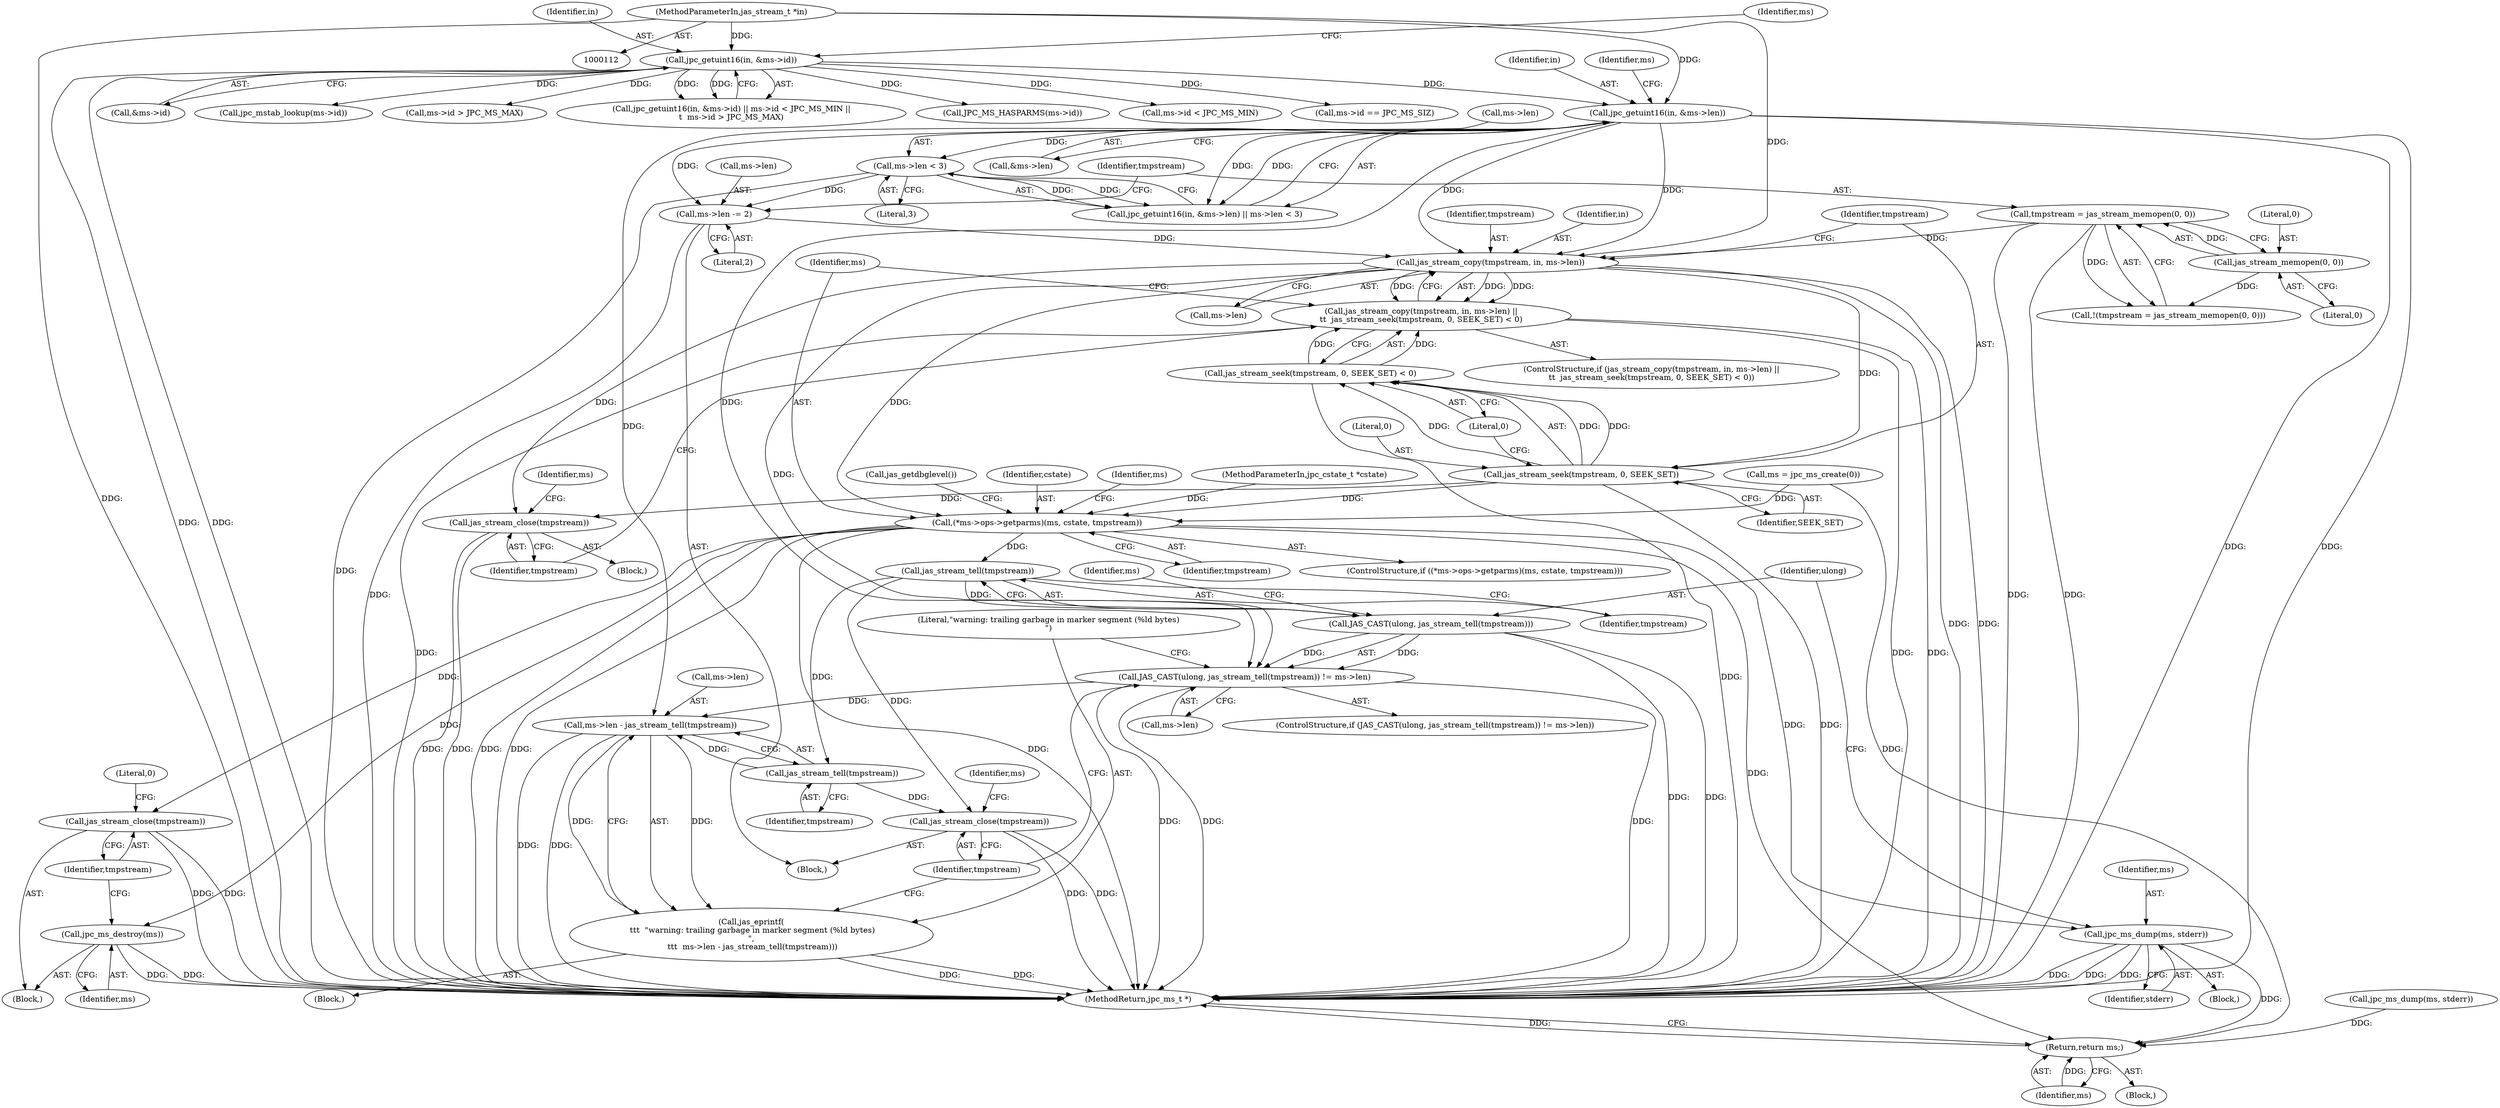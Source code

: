 digraph "1_jasper_d42b2388f7f8e0332c846675133acea151fc557a_34@pointer" {
"1000209" [label="(Call,jas_stream_copy(tmpstream, in, ms->len))"];
"1000197" [label="(Call,tmpstream = jas_stream_memopen(0, 0))"];
"1000199" [label="(Call,jas_stream_memopen(0, 0))"];
"1000174" [label="(Call,jpc_getuint16(in, &ms->len))"];
"1000130" [label="(Call,jpc_getuint16(in, &ms->id))"];
"1000113" [label="(MethodParameterIn,jas_stream_t *in)"];
"1000190" [label="(Call,ms->len -= 2)"];
"1000180" [label="(Call,ms->len < 3)"];
"1000208" [label="(Call,jas_stream_copy(tmpstream, in, ms->len) ||\n\t\t  jas_stream_seek(tmpstream, 0, SEEK_SET) < 0)"];
"1000216" [label="(Call,jas_stream_seek(tmpstream, 0, SEEK_SET))"];
"1000215" [label="(Call,jas_stream_seek(tmpstream, 0, SEEK_SET) < 0)"];
"1000222" [label="(Call,jas_stream_close(tmpstream))"];
"1000229" [label="(Call,(*ms->ops->getparms)(ms, cstate, tmpstream))"];
"1000239" [label="(Call,jpc_ms_destroy(ms))"];
"1000241" [label="(Call,jas_stream_close(tmpstream))"];
"1000250" [label="(Call,jpc_ms_dump(ms, stderr))"];
"1000306" [label="(Return,return ms;)"];
"1000257" [label="(Call,jas_stream_tell(tmpstream))"];
"1000255" [label="(Call,JAS_CAST(ulong, jas_stream_tell(tmpstream)))"];
"1000254" [label="(Call,JAS_CAST(ulong, jas_stream_tell(tmpstream)) != ms->len)"];
"1000265" [label="(Call,ms->len - jas_stream_tell(tmpstream))"];
"1000263" [label="(Call,jas_eprintf(\n \t\t\t  \"warning: trailing garbage in marker segment (%ld bytes)\n\",\n \t\t\t  ms->len - jas_stream_tell(tmpstream)))"];
"1000269" [label="(Call,jas_stream_tell(tmpstream))"];
"1000271" [label="(Call,jas_stream_close(tmpstream))"];
"1000174" [label="(Call,jpc_getuint16(in, &ms->len))"];
"1000265" [label="(Call,ms->len - jas_stream_tell(tmpstream))"];
"1000194" [label="(Literal,2)"];
"1000175" [label="(Identifier,in)"];
"1000257" [label="(Call,jas_stream_tell(tmpstream))"];
"1000255" [label="(Call,JAS_CAST(ulong, jas_stream_tell(tmpstream)))"];
"1000307" [label="(Identifier,ms)"];
"1000269" [label="(Call,jas_stream_tell(tmpstream))"];
"1000216" [label="(Call,jas_stream_seek(tmpstream, 0, SEEK_SET))"];
"1000259" [label="(Call,ms->len)"];
"1000208" [label="(Call,jas_stream_copy(tmpstream, in, ms->len) ||\n\t\t  jas_stream_seek(tmpstream, 0, SEEK_SET) < 0)"];
"1000239" [label="(Call,jpc_ms_destroy(ms))"];
"1000252" [label="(Identifier,stderr)"];
"1000247" [label="(Call,jas_getdbglevel())"];
"1000263" [label="(Call,jas_eprintf(\n \t\t\t  \"warning: trailing garbage in marker segment (%ld bytes)\n\",\n \t\t\t  ms->len - jas_stream_tell(tmpstream)))"];
"1000217" [label="(Identifier,tmpstream)"];
"1000176" [label="(Call,&ms->len)"];
"1000139" [label="(Identifier,ms)"];
"1000306" [label="(Return,return ms;)"];
"1000258" [label="(Identifier,tmpstream)"];
"1000220" [label="(Literal,0)"];
"1000196" [label="(Call,!(tmpstream = jas_stream_memopen(0, 0)))"];
"1000249" [label="(Block,)"];
"1000271" [label="(Call,jas_stream_close(tmpstream))"];
"1000199" [label="(Call,jas_stream_memopen(0, 0))"];
"1000264" [label="(Literal,\"warning: trailing garbage in marker segment (%ld bytes)\n\")"];
"1000212" [label="(Call,ms->len)"];
"1000190" [label="(Call,ms->len -= 2)"];
"1000200" [label="(Literal,0)"];
"1000197" [label="(Call,tmpstream = jas_stream_memopen(0, 0))"];
"1000240" [label="(Identifier,ms)"];
"1000285" [label="(Call,jpc_ms_dump(ms, stderr))"];
"1000171" [label="(Block,)"];
"1000231" [label="(Identifier,cstate)"];
"1000137" [label="(Call,ms->id < JPC_MS_MIN)"];
"1000223" [label="(Identifier,tmpstream)"];
"1000230" [label="(Identifier,ms)"];
"1000229" [label="(Call,(*ms->ops->getparms)(ms, cstate, tmpstream))"];
"1000272" [label="(Identifier,tmpstream)"];
"1000215" [label="(Call,jas_stream_seek(tmpstream, 0, SEEK_SET) < 0)"];
"1000218" [label="(Literal,0)"];
"1000210" [label="(Identifier,tmpstream)"];
"1000221" [label="(Block,)"];
"1000289" [label="(Call,ms->id == JPC_MS_SIZ)"];
"1000182" [label="(Identifier,ms)"];
"1000219" [label="(Identifier,SEEK_SET)"];
"1000222" [label="(Call,jas_stream_close(tmpstream))"];
"1000130" [label="(Call,jpc_getuint16(in, &ms->id))"];
"1000191" [label="(Call,ms->len)"];
"1000241" [label="(Call,jas_stream_close(tmpstream))"];
"1000233" [label="(Block,)"];
"1000253" [label="(ControlStructure,if (JAS_CAST(ulong, jas_stream_tell(tmpstream)) != ms->len))"];
"1000201" [label="(Literal,0)"];
"1000250" [label="(Call,jpc_ms_dump(ms, stderr))"];
"1000308" [label="(MethodReturn,jpc_ms_t *)"];
"1000232" [label="(Identifier,tmpstream)"];
"1000270" [label="(Identifier,tmpstream)"];
"1000132" [label="(Call,&ms->id)"];
"1000131" [label="(Identifier,in)"];
"1000236" [label="(Identifier,ms)"];
"1000154" [label="(Call,jpc_mstab_lookup(ms->id))"];
"1000225" [label="(Identifier,ms)"];
"1000198" [label="(Identifier,tmpstream)"];
"1000209" [label="(Call,jas_stream_copy(tmpstream, in, ms->len))"];
"1000113" [label="(MethodParameterIn,jas_stream_t *in)"];
"1000115" [label="(Block,)"];
"1000291" [label="(Identifier,ms)"];
"1000211" [label="(Identifier,in)"];
"1000262" [label="(Block,)"];
"1000256" [label="(Identifier,ulong)"];
"1000142" [label="(Call,ms->id > JPC_MS_MAX)"];
"1000181" [label="(Call,ms->len)"];
"1000266" [label="(Call,ms->len)"];
"1000254" [label="(Call,JAS_CAST(ulong, jas_stream_tell(tmpstream)) != ms->len)"];
"1000251" [label="(Identifier,ms)"];
"1000242" [label="(Identifier,tmpstream)"];
"1000121" [label="(Call,ms = jpc_ms_create(0))"];
"1000114" [label="(MethodParameterIn,jpc_cstate_t *cstate)"];
"1000173" [label="(Call,jpc_getuint16(in, &ms->len) || ms->len < 3)"];
"1000244" [label="(Literal,0)"];
"1000260" [label="(Identifier,ms)"];
"1000129" [label="(Call,jpc_getuint16(in, &ms->id) || ms->id < JPC_MS_MIN ||\n\t  ms->id > JPC_MS_MAX)"];
"1000180" [label="(Call,ms->len < 3)"];
"1000207" [label="(ControlStructure,if (jas_stream_copy(tmpstream, in, ms->len) ||\n\t\t  jas_stream_seek(tmpstream, 0, SEEK_SET) < 0))"];
"1000167" [label="(Call,JPC_MS_HASPARMS(ms->id))"];
"1000228" [label="(ControlStructure,if ((*ms->ops->getparms)(ms, cstate, tmpstream)))"];
"1000184" [label="(Literal,3)"];
"1000209" -> "1000208"  [label="AST: "];
"1000209" -> "1000212"  [label="CFG: "];
"1000210" -> "1000209"  [label="AST: "];
"1000211" -> "1000209"  [label="AST: "];
"1000212" -> "1000209"  [label="AST: "];
"1000217" -> "1000209"  [label="CFG: "];
"1000208" -> "1000209"  [label="CFG: "];
"1000209" -> "1000308"  [label="DDG: "];
"1000209" -> "1000308"  [label="DDG: "];
"1000209" -> "1000208"  [label="DDG: "];
"1000209" -> "1000208"  [label="DDG: "];
"1000209" -> "1000208"  [label="DDG: "];
"1000197" -> "1000209"  [label="DDG: "];
"1000174" -> "1000209"  [label="DDG: "];
"1000174" -> "1000209"  [label="DDG: "];
"1000113" -> "1000209"  [label="DDG: "];
"1000190" -> "1000209"  [label="DDG: "];
"1000209" -> "1000216"  [label="DDG: "];
"1000209" -> "1000222"  [label="DDG: "];
"1000209" -> "1000229"  [label="DDG: "];
"1000209" -> "1000254"  [label="DDG: "];
"1000197" -> "1000196"  [label="AST: "];
"1000197" -> "1000199"  [label="CFG: "];
"1000198" -> "1000197"  [label="AST: "];
"1000199" -> "1000197"  [label="AST: "];
"1000196" -> "1000197"  [label="CFG: "];
"1000197" -> "1000308"  [label="DDG: "];
"1000197" -> "1000308"  [label="DDG: "];
"1000197" -> "1000196"  [label="DDG: "];
"1000199" -> "1000197"  [label="DDG: "];
"1000199" -> "1000201"  [label="CFG: "];
"1000200" -> "1000199"  [label="AST: "];
"1000201" -> "1000199"  [label="AST: "];
"1000199" -> "1000196"  [label="DDG: "];
"1000174" -> "1000173"  [label="AST: "];
"1000174" -> "1000176"  [label="CFG: "];
"1000175" -> "1000174"  [label="AST: "];
"1000176" -> "1000174"  [label="AST: "];
"1000182" -> "1000174"  [label="CFG: "];
"1000173" -> "1000174"  [label="CFG: "];
"1000174" -> "1000308"  [label="DDG: "];
"1000174" -> "1000308"  [label="DDG: "];
"1000174" -> "1000173"  [label="DDG: "];
"1000174" -> "1000173"  [label="DDG: "];
"1000130" -> "1000174"  [label="DDG: "];
"1000113" -> "1000174"  [label="DDG: "];
"1000174" -> "1000180"  [label="DDG: "];
"1000174" -> "1000190"  [label="DDG: "];
"1000174" -> "1000254"  [label="DDG: "];
"1000174" -> "1000265"  [label="DDG: "];
"1000130" -> "1000129"  [label="AST: "];
"1000130" -> "1000132"  [label="CFG: "];
"1000131" -> "1000130"  [label="AST: "];
"1000132" -> "1000130"  [label="AST: "];
"1000139" -> "1000130"  [label="CFG: "];
"1000129" -> "1000130"  [label="CFG: "];
"1000130" -> "1000308"  [label="DDG: "];
"1000130" -> "1000308"  [label="DDG: "];
"1000130" -> "1000129"  [label="DDG: "];
"1000130" -> "1000129"  [label="DDG: "];
"1000113" -> "1000130"  [label="DDG: "];
"1000130" -> "1000137"  [label="DDG: "];
"1000130" -> "1000142"  [label="DDG: "];
"1000130" -> "1000154"  [label="DDG: "];
"1000130" -> "1000167"  [label="DDG: "];
"1000130" -> "1000289"  [label="DDG: "];
"1000113" -> "1000112"  [label="AST: "];
"1000113" -> "1000308"  [label="DDG: "];
"1000190" -> "1000171"  [label="AST: "];
"1000190" -> "1000194"  [label="CFG: "];
"1000191" -> "1000190"  [label="AST: "];
"1000194" -> "1000190"  [label="AST: "];
"1000198" -> "1000190"  [label="CFG: "];
"1000190" -> "1000308"  [label="DDG: "];
"1000180" -> "1000190"  [label="DDG: "];
"1000180" -> "1000173"  [label="AST: "];
"1000180" -> "1000184"  [label="CFG: "];
"1000181" -> "1000180"  [label="AST: "];
"1000184" -> "1000180"  [label="AST: "];
"1000173" -> "1000180"  [label="CFG: "];
"1000180" -> "1000308"  [label="DDG: "];
"1000180" -> "1000173"  [label="DDG: "];
"1000180" -> "1000173"  [label="DDG: "];
"1000208" -> "1000207"  [label="AST: "];
"1000208" -> "1000215"  [label="CFG: "];
"1000215" -> "1000208"  [label="AST: "];
"1000223" -> "1000208"  [label="CFG: "];
"1000230" -> "1000208"  [label="CFG: "];
"1000208" -> "1000308"  [label="DDG: "];
"1000208" -> "1000308"  [label="DDG: "];
"1000208" -> "1000308"  [label="DDG: "];
"1000215" -> "1000208"  [label="DDG: "];
"1000215" -> "1000208"  [label="DDG: "];
"1000216" -> "1000215"  [label="AST: "];
"1000216" -> "1000219"  [label="CFG: "];
"1000217" -> "1000216"  [label="AST: "];
"1000218" -> "1000216"  [label="AST: "];
"1000219" -> "1000216"  [label="AST: "];
"1000220" -> "1000216"  [label="CFG: "];
"1000216" -> "1000308"  [label="DDG: "];
"1000216" -> "1000215"  [label="DDG: "];
"1000216" -> "1000215"  [label="DDG: "];
"1000216" -> "1000215"  [label="DDG: "];
"1000216" -> "1000222"  [label="DDG: "];
"1000216" -> "1000229"  [label="DDG: "];
"1000215" -> "1000220"  [label="CFG: "];
"1000220" -> "1000215"  [label="AST: "];
"1000215" -> "1000308"  [label="DDG: "];
"1000222" -> "1000221"  [label="AST: "];
"1000222" -> "1000223"  [label="CFG: "];
"1000223" -> "1000222"  [label="AST: "];
"1000225" -> "1000222"  [label="CFG: "];
"1000222" -> "1000308"  [label="DDG: "];
"1000222" -> "1000308"  [label="DDG: "];
"1000229" -> "1000228"  [label="AST: "];
"1000229" -> "1000232"  [label="CFG: "];
"1000230" -> "1000229"  [label="AST: "];
"1000231" -> "1000229"  [label="AST: "];
"1000232" -> "1000229"  [label="AST: "];
"1000236" -> "1000229"  [label="CFG: "];
"1000247" -> "1000229"  [label="CFG: "];
"1000229" -> "1000308"  [label="DDG: "];
"1000229" -> "1000308"  [label="DDG: "];
"1000229" -> "1000308"  [label="DDG: "];
"1000121" -> "1000229"  [label="DDG: "];
"1000114" -> "1000229"  [label="DDG: "];
"1000229" -> "1000239"  [label="DDG: "];
"1000229" -> "1000241"  [label="DDG: "];
"1000229" -> "1000250"  [label="DDG: "];
"1000229" -> "1000257"  [label="DDG: "];
"1000229" -> "1000306"  [label="DDG: "];
"1000239" -> "1000233"  [label="AST: "];
"1000239" -> "1000240"  [label="CFG: "];
"1000240" -> "1000239"  [label="AST: "];
"1000242" -> "1000239"  [label="CFG: "];
"1000239" -> "1000308"  [label="DDG: "];
"1000239" -> "1000308"  [label="DDG: "];
"1000241" -> "1000233"  [label="AST: "];
"1000241" -> "1000242"  [label="CFG: "];
"1000242" -> "1000241"  [label="AST: "];
"1000244" -> "1000241"  [label="CFG: "];
"1000241" -> "1000308"  [label="DDG: "];
"1000241" -> "1000308"  [label="DDG: "];
"1000250" -> "1000249"  [label="AST: "];
"1000250" -> "1000252"  [label="CFG: "];
"1000251" -> "1000250"  [label="AST: "];
"1000252" -> "1000250"  [label="AST: "];
"1000256" -> "1000250"  [label="CFG: "];
"1000250" -> "1000308"  [label="DDG: "];
"1000250" -> "1000308"  [label="DDG: "];
"1000250" -> "1000308"  [label="DDG: "];
"1000250" -> "1000306"  [label="DDG: "];
"1000306" -> "1000115"  [label="AST: "];
"1000306" -> "1000307"  [label="CFG: "];
"1000307" -> "1000306"  [label="AST: "];
"1000308" -> "1000306"  [label="CFG: "];
"1000306" -> "1000308"  [label="DDG: "];
"1000307" -> "1000306"  [label="DDG: "];
"1000285" -> "1000306"  [label="DDG: "];
"1000121" -> "1000306"  [label="DDG: "];
"1000257" -> "1000255"  [label="AST: "];
"1000257" -> "1000258"  [label="CFG: "];
"1000258" -> "1000257"  [label="AST: "];
"1000255" -> "1000257"  [label="CFG: "];
"1000257" -> "1000255"  [label="DDG: "];
"1000257" -> "1000269"  [label="DDG: "];
"1000257" -> "1000271"  [label="DDG: "];
"1000255" -> "1000254"  [label="AST: "];
"1000256" -> "1000255"  [label="AST: "];
"1000260" -> "1000255"  [label="CFG: "];
"1000255" -> "1000308"  [label="DDG: "];
"1000255" -> "1000308"  [label="DDG: "];
"1000255" -> "1000254"  [label="DDG: "];
"1000255" -> "1000254"  [label="DDG: "];
"1000254" -> "1000253"  [label="AST: "];
"1000254" -> "1000259"  [label="CFG: "];
"1000259" -> "1000254"  [label="AST: "];
"1000264" -> "1000254"  [label="CFG: "];
"1000272" -> "1000254"  [label="CFG: "];
"1000254" -> "1000308"  [label="DDG: "];
"1000254" -> "1000308"  [label="DDG: "];
"1000254" -> "1000308"  [label="DDG: "];
"1000254" -> "1000265"  [label="DDG: "];
"1000265" -> "1000263"  [label="AST: "];
"1000265" -> "1000269"  [label="CFG: "];
"1000266" -> "1000265"  [label="AST: "];
"1000269" -> "1000265"  [label="AST: "];
"1000263" -> "1000265"  [label="CFG: "];
"1000265" -> "1000308"  [label="DDG: "];
"1000265" -> "1000308"  [label="DDG: "];
"1000265" -> "1000263"  [label="DDG: "];
"1000265" -> "1000263"  [label="DDG: "];
"1000269" -> "1000265"  [label="DDG: "];
"1000263" -> "1000262"  [label="AST: "];
"1000264" -> "1000263"  [label="AST: "];
"1000272" -> "1000263"  [label="CFG: "];
"1000263" -> "1000308"  [label="DDG: "];
"1000263" -> "1000308"  [label="DDG: "];
"1000269" -> "1000270"  [label="CFG: "];
"1000270" -> "1000269"  [label="AST: "];
"1000269" -> "1000271"  [label="DDG: "];
"1000271" -> "1000171"  [label="AST: "];
"1000271" -> "1000272"  [label="CFG: "];
"1000272" -> "1000271"  [label="AST: "];
"1000291" -> "1000271"  [label="CFG: "];
"1000271" -> "1000308"  [label="DDG: "];
"1000271" -> "1000308"  [label="DDG: "];
}
